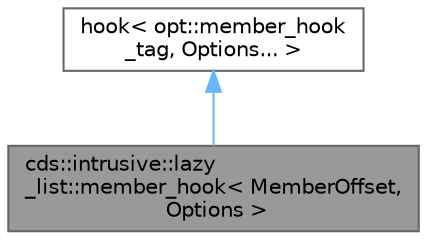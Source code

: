 digraph "cds::intrusive::lazy_list::member_hook&lt; MemberOffset, Options &gt;"
{
 // LATEX_PDF_SIZE
  bgcolor="transparent";
  edge [fontname=Helvetica,fontsize=10,labelfontname=Helvetica,labelfontsize=10];
  node [fontname=Helvetica,fontsize=10,shape=box,height=0.2,width=0.4];
  Node1 [id="Node000001",label="cds::intrusive::lazy\l_list::member_hook\< MemberOffset,\l Options \>",height=0.2,width=0.4,color="gray40", fillcolor="grey60", style="filled", fontcolor="black",tooltip="Member hook"];
  Node2 -> Node1 [id="edge2_Node000001_Node000002",dir="back",color="steelblue1",style="solid",tooltip=" "];
  Node2 [id="Node000002",label="hook\< opt::member_hook\l_tag, Options... \>",height=0.2,width=0.4,color="gray40", fillcolor="white", style="filled",tooltip=" "];
}
